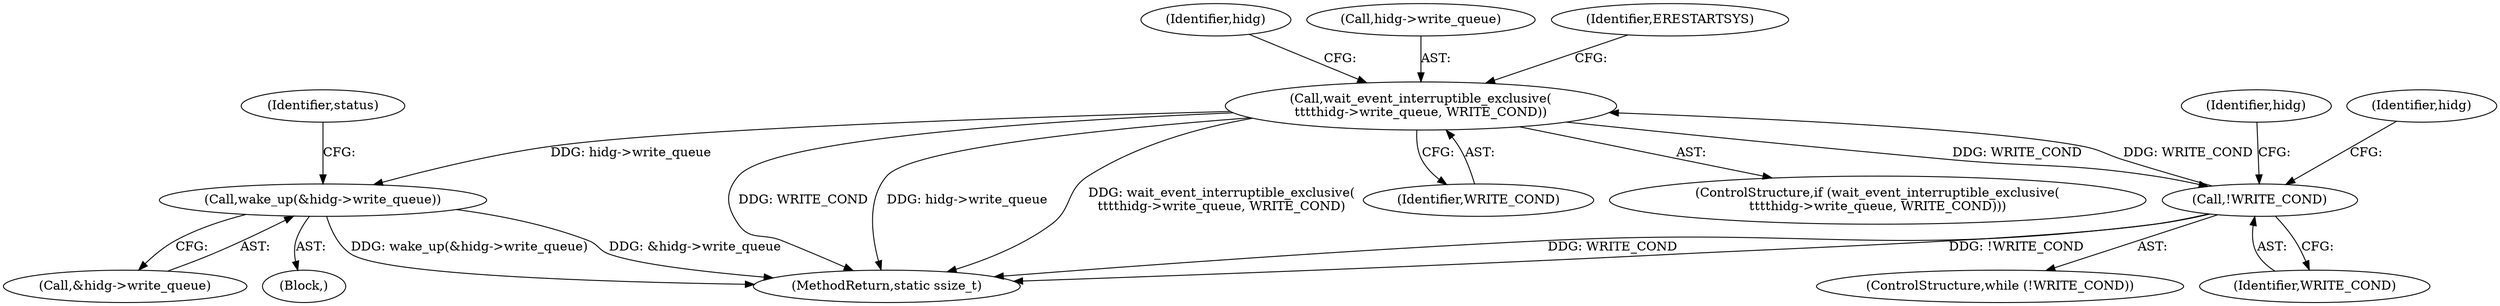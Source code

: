 digraph "0_linux_072684e8c58d17e853f8e8b9f6d9ce2e58d2b036@pointer" {
"1000313" [label="(Call,wake_up(&hidg->write_queue))"];
"1000157" [label="(Call,wait_event_interruptible_exclusive(\n\t\t\t\thidg->write_queue, WRITE_COND))"];
"1000138" [label="(Call,!WRITE_COND)"];
"1000161" [label="(Identifier,WRITE_COND)"];
"1000313" [label="(Call,wake_up(&hidg->write_queue))"];
"1000137" [label="(ControlStructure,while (!WRITE_COND))"];
"1000144" [label="(Identifier,hidg)"];
"1000314" [label="(Call,&hidg->write_queue)"];
"1000108" [label="(Block,)"];
"1000157" [label="(Call,wait_event_interruptible_exclusive(\n\t\t\t\thidg->write_queue, WRITE_COND))"];
"1000320" [label="(MethodReturn,static ssize_t)"];
"1000139" [label="(Identifier,WRITE_COND)"];
"1000156" [label="(ControlStructure,if (wait_event_interruptible_exclusive(\n\t\t\t\thidg->write_queue, WRITE_COND)))"];
"1000168" [label="(Identifier,hidg)"];
"1000173" [label="(Identifier,hidg)"];
"1000319" [label="(Identifier,status)"];
"1000158" [label="(Call,hidg->write_queue)"];
"1000138" [label="(Call,!WRITE_COND)"];
"1000164" [label="(Identifier,ERESTARTSYS)"];
"1000313" -> "1000108"  [label="AST: "];
"1000313" -> "1000314"  [label="CFG: "];
"1000314" -> "1000313"  [label="AST: "];
"1000319" -> "1000313"  [label="CFG: "];
"1000313" -> "1000320"  [label="DDG: wake_up(&hidg->write_queue)"];
"1000313" -> "1000320"  [label="DDG: &hidg->write_queue"];
"1000157" -> "1000313"  [label="DDG: hidg->write_queue"];
"1000157" -> "1000156"  [label="AST: "];
"1000157" -> "1000161"  [label="CFG: "];
"1000158" -> "1000157"  [label="AST: "];
"1000161" -> "1000157"  [label="AST: "];
"1000164" -> "1000157"  [label="CFG: "];
"1000168" -> "1000157"  [label="CFG: "];
"1000157" -> "1000320"  [label="DDG: wait_event_interruptible_exclusive(\n\t\t\t\thidg->write_queue, WRITE_COND)"];
"1000157" -> "1000320"  [label="DDG: hidg->write_queue"];
"1000157" -> "1000320"  [label="DDG: WRITE_COND"];
"1000157" -> "1000138"  [label="DDG: WRITE_COND"];
"1000138" -> "1000157"  [label="DDG: WRITE_COND"];
"1000138" -> "1000137"  [label="AST: "];
"1000138" -> "1000139"  [label="CFG: "];
"1000139" -> "1000138"  [label="AST: "];
"1000144" -> "1000138"  [label="CFG: "];
"1000173" -> "1000138"  [label="CFG: "];
"1000138" -> "1000320"  [label="DDG: WRITE_COND"];
"1000138" -> "1000320"  [label="DDG: !WRITE_COND"];
}
